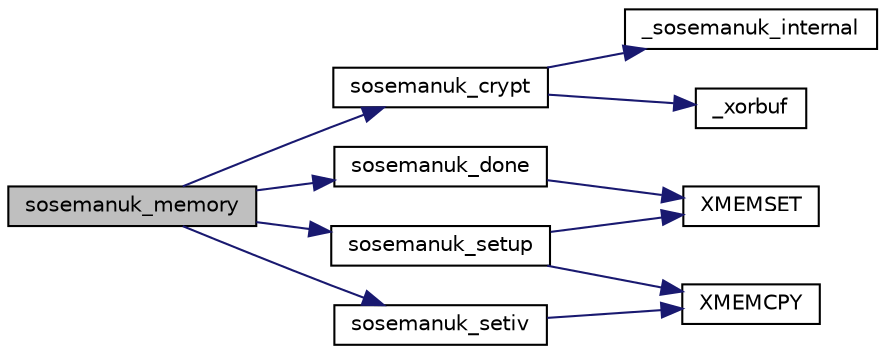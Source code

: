 digraph "sosemanuk_memory"
{
 // LATEX_PDF_SIZE
  edge [fontname="Helvetica",fontsize="10",labelfontname="Helvetica",labelfontsize="10"];
  node [fontname="Helvetica",fontsize="10",shape=record];
  rankdir="LR";
  Node0 [label="sosemanuk_memory",height=0.2,width=0.4,color="black", fillcolor="grey75", style="filled", fontcolor="black",tooltip="Encrypt (or decrypt) bytes of ciphertext (or plaintext) with Sosemanuk."];
  Node0 -> Node1 [color="midnightblue",fontsize="10",style="solid",fontname="Helvetica"];
  Node1 [label="sosemanuk_crypt",height=0.2,width=0.4,color="black", fillcolor="white", style="filled",URL="$sosemanuk_8c.html#ae473e1b8845f3b37e79e6c099e54247c",tooltip=" "];
  Node1 -> Node2 [color="midnightblue",fontsize="10",style="solid",fontname="Helvetica"];
  Node2 [label="_sosemanuk_internal",height=0.2,width=0.4,color="black", fillcolor="white", style="filled",URL="$sosemanuk_8c.html#a5658cccde993c8eca129036736eb7527",tooltip=" "];
  Node1 -> Node3 [color="midnightblue",fontsize="10",style="solid",fontname="Helvetica"];
  Node3 [label="_xorbuf",height=0.2,width=0.4,color="black", fillcolor="white", style="filled",URL="$sosemanuk_8c.html#ac769bae0f590a35230b80e113aaee135",tooltip=" "];
  Node0 -> Node4 [color="midnightblue",fontsize="10",style="solid",fontname="Helvetica"];
  Node4 [label="sosemanuk_done",height=0.2,width=0.4,color="black", fillcolor="white", style="filled",URL="$sosemanuk_8c.html#a7ee39bd7ec8f061e89d6fa7c34058200",tooltip=" "];
  Node4 -> Node5 [color="midnightblue",fontsize="10",style="solid",fontname="Helvetica"];
  Node5 [label="XMEMSET",height=0.2,width=0.4,color="black", fillcolor="white", style="filled",URL="$tomcrypt__cfg_8h.html#aa3c34a6f6c61de7da9258b5a30e32c2f",tooltip=" "];
  Node0 -> Node6 [color="midnightblue",fontsize="10",style="solid",fontname="Helvetica"];
  Node6 [label="sosemanuk_setiv",height=0.2,width=0.4,color="black", fillcolor="white", style="filled",URL="$sosemanuk_8c.html#ac24c0c364f5334d8c8e387e900b468d1",tooltip=" "];
  Node6 -> Node7 [color="midnightblue",fontsize="10",style="solid",fontname="Helvetica"];
  Node7 [label="XMEMCPY",height=0.2,width=0.4,color="black", fillcolor="white", style="filled",URL="$tomcrypt__cfg_8h.html#a7691dd48d60d5fc6daf2fa7ec4c55e12",tooltip=" "];
  Node0 -> Node8 [color="midnightblue",fontsize="10",style="solid",fontname="Helvetica"];
  Node8 [label="sosemanuk_setup",height=0.2,width=0.4,color="black", fillcolor="white", style="filled",URL="$sosemanuk_8c.html#ae244858ccf7bca175242f8c1b775a9f4",tooltip=" "];
  Node8 -> Node7 [color="midnightblue",fontsize="10",style="solid",fontname="Helvetica"];
  Node8 -> Node5 [color="midnightblue",fontsize="10",style="solid",fontname="Helvetica"];
}
